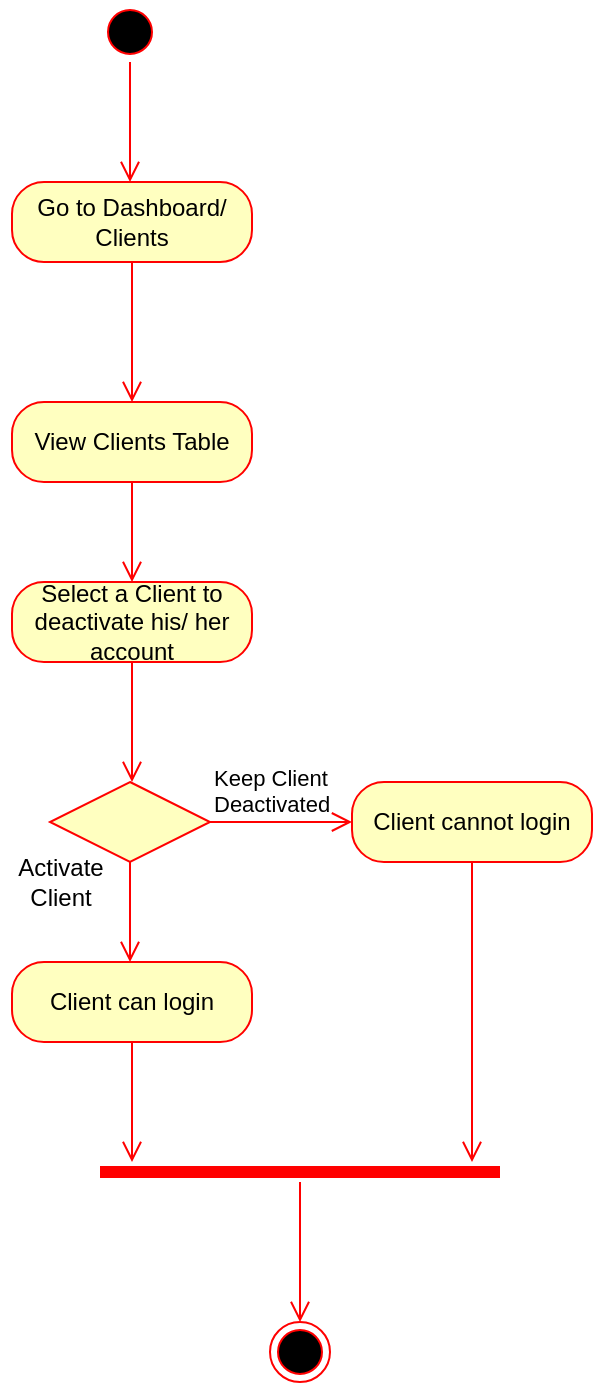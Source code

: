 <mxfile version="13.1.0" type="github">
  <diagram id="_qM-AVNLChrF2hcbL-Zo" name="Page-1">
    <mxGraphModel dx="782" dy="469" grid="1" gridSize="10" guides="1" tooltips="1" connect="1" arrows="1" fold="1" page="1" pageScale="1" pageWidth="827" pageHeight="1169" math="0" shadow="0">
      <root>
        <mxCell id="0" />
        <mxCell id="1" parent="0" />
        <mxCell id="S2lybX9tMjAJ1X6aFVFA-1" value="" style="ellipse;html=1;shape=startState;fillColor=#000000;strokeColor=#ff0000;" vertex="1" parent="1">
          <mxGeometry x="384" y="20" width="30" height="30" as="geometry" />
        </mxCell>
        <mxCell id="S2lybX9tMjAJ1X6aFVFA-2" value="" style="edgeStyle=orthogonalEdgeStyle;html=1;verticalAlign=bottom;endArrow=open;endSize=8;strokeColor=#ff0000;" edge="1" source="S2lybX9tMjAJ1X6aFVFA-1" parent="1">
          <mxGeometry relative="1" as="geometry">
            <mxPoint x="399" y="110" as="targetPoint" />
          </mxGeometry>
        </mxCell>
        <mxCell id="S2lybX9tMjAJ1X6aFVFA-3" value="Go to Dashboard/ Clients" style="rounded=1;whiteSpace=wrap;html=1;arcSize=40;fontColor=#000000;fillColor=#ffffc0;strokeColor=#ff0000;" vertex="1" parent="1">
          <mxGeometry x="340" y="110" width="120" height="40" as="geometry" />
        </mxCell>
        <mxCell id="S2lybX9tMjAJ1X6aFVFA-5" value="View Clients Table" style="rounded=1;whiteSpace=wrap;html=1;arcSize=40;fontColor=#000000;fillColor=#ffffc0;strokeColor=#ff0000;" vertex="1" parent="1">
          <mxGeometry x="340" y="220" width="120" height="40" as="geometry" />
        </mxCell>
        <mxCell id="S2lybX9tMjAJ1X6aFVFA-6" value="" style="edgeStyle=orthogonalEdgeStyle;html=1;verticalAlign=bottom;endArrow=open;endSize=8;strokeColor=#ff0000;" edge="1" source="S2lybX9tMjAJ1X6aFVFA-5" parent="1">
          <mxGeometry relative="1" as="geometry">
            <mxPoint x="400" y="310" as="targetPoint" />
          </mxGeometry>
        </mxCell>
        <mxCell id="S2lybX9tMjAJ1X6aFVFA-7" value="Select a Client to deactivate his/ her account" style="rounded=1;whiteSpace=wrap;html=1;arcSize=40;fontColor=#000000;fillColor=#ffffc0;strokeColor=#ff0000;" vertex="1" parent="1">
          <mxGeometry x="340" y="310" width="120" height="40" as="geometry" />
        </mxCell>
        <mxCell id="S2lybX9tMjAJ1X6aFVFA-8" value="" style="edgeStyle=orthogonalEdgeStyle;html=1;verticalAlign=bottom;endArrow=open;endSize=8;strokeColor=#ff0000;" edge="1" source="S2lybX9tMjAJ1X6aFVFA-7" parent="1">
          <mxGeometry relative="1" as="geometry">
            <mxPoint x="400" y="410" as="targetPoint" />
          </mxGeometry>
        </mxCell>
        <mxCell id="S2lybX9tMjAJ1X6aFVFA-12" value="" style="rhombus;whiteSpace=wrap;html=1;fillColor=#ffffc0;strokeColor=#ff0000;" vertex="1" parent="1">
          <mxGeometry x="359" y="410" width="80" height="40" as="geometry" />
        </mxCell>
        <mxCell id="S2lybX9tMjAJ1X6aFVFA-13" value="Keep Client&lt;br&gt;Deactivated" style="edgeStyle=orthogonalEdgeStyle;html=1;align=left;verticalAlign=bottom;endArrow=open;endSize=8;strokeColor=#ff0000;" edge="1" source="S2lybX9tMjAJ1X6aFVFA-12" parent="1">
          <mxGeometry x="-1" relative="1" as="geometry">
            <mxPoint x="510" y="430" as="targetPoint" />
          </mxGeometry>
        </mxCell>
        <mxCell id="S2lybX9tMjAJ1X6aFVFA-14" value="" style="edgeStyle=orthogonalEdgeStyle;html=1;align=left;verticalAlign=top;endArrow=open;endSize=8;strokeColor=#ff0000;" edge="1" source="S2lybX9tMjAJ1X6aFVFA-12" parent="1">
          <mxGeometry x="-1" relative="1" as="geometry">
            <mxPoint x="399" y="500" as="targetPoint" />
            <Array as="points">
              <mxPoint x="399" y="500" />
              <mxPoint x="399" y="500" />
            </Array>
          </mxGeometry>
        </mxCell>
        <mxCell id="S2lybX9tMjAJ1X6aFVFA-15" value="Activate &lt;br&gt;Client" style="text;html=1;align=center;verticalAlign=middle;resizable=0;points=[];autosize=1;" vertex="1" parent="1">
          <mxGeometry x="334" y="445" width="60" height="30" as="geometry" />
        </mxCell>
        <mxCell id="S2lybX9tMjAJ1X6aFVFA-17" value="Client cannot login" style="rounded=1;whiteSpace=wrap;html=1;arcSize=40;fontColor=#000000;fillColor=#ffffc0;strokeColor=#ff0000;" vertex="1" parent="1">
          <mxGeometry x="510" y="410" width="120" height="40" as="geometry" />
        </mxCell>
        <mxCell id="S2lybX9tMjAJ1X6aFVFA-18" value="" style="edgeStyle=orthogonalEdgeStyle;html=1;verticalAlign=bottom;endArrow=open;endSize=8;strokeColor=#ff0000;" edge="1" source="S2lybX9tMjAJ1X6aFVFA-17" parent="1">
          <mxGeometry relative="1" as="geometry">
            <mxPoint x="570" y="600" as="targetPoint" />
          </mxGeometry>
        </mxCell>
        <mxCell id="S2lybX9tMjAJ1X6aFVFA-19" value="Client can login" style="rounded=1;whiteSpace=wrap;html=1;arcSize=40;fontColor=#000000;fillColor=#ffffc0;strokeColor=#ff0000;" vertex="1" parent="1">
          <mxGeometry x="340" y="500" width="120" height="40" as="geometry" />
        </mxCell>
        <mxCell id="S2lybX9tMjAJ1X6aFVFA-20" value="" style="edgeStyle=orthogonalEdgeStyle;html=1;verticalAlign=bottom;endArrow=open;endSize=8;strokeColor=#ff0000;" edge="1" source="S2lybX9tMjAJ1X6aFVFA-19" parent="1">
          <mxGeometry relative="1" as="geometry">
            <mxPoint x="400" y="600" as="targetPoint" />
          </mxGeometry>
        </mxCell>
        <mxCell id="S2lybX9tMjAJ1X6aFVFA-21" value="" style="shape=line;html=1;strokeWidth=6;strokeColor=#ff0000;" vertex="1" parent="1">
          <mxGeometry x="384" y="600" width="200" height="10" as="geometry" />
        </mxCell>
        <mxCell id="S2lybX9tMjAJ1X6aFVFA-22" value="" style="edgeStyle=orthogonalEdgeStyle;html=1;verticalAlign=bottom;endArrow=open;endSize=8;strokeColor=#ff0000;" edge="1" source="S2lybX9tMjAJ1X6aFVFA-21" parent="1">
          <mxGeometry relative="1" as="geometry">
            <mxPoint x="484" y="680" as="targetPoint" />
          </mxGeometry>
        </mxCell>
        <mxCell id="S2lybX9tMjAJ1X6aFVFA-23" value="" style="ellipse;html=1;shape=endState;fillColor=#000000;strokeColor=#ff0000;" vertex="1" parent="1">
          <mxGeometry x="469" y="680" width="30" height="30" as="geometry" />
        </mxCell>
        <mxCell id="S2lybX9tMjAJ1X6aFVFA-24" value="" style="edgeStyle=orthogonalEdgeStyle;html=1;verticalAlign=bottom;endArrow=open;endSize=8;strokeColor=#ff0000;exitX=0.5;exitY=1;exitDx=0;exitDy=0;entryX=0.5;entryY=0;entryDx=0;entryDy=0;" edge="1" parent="1" source="S2lybX9tMjAJ1X6aFVFA-3" target="S2lybX9tMjAJ1X6aFVFA-5">
          <mxGeometry relative="1" as="geometry">
            <mxPoint x="410" y="320" as="targetPoint" />
            <mxPoint x="410" y="270" as="sourcePoint" />
          </mxGeometry>
        </mxCell>
      </root>
    </mxGraphModel>
  </diagram>
</mxfile>
